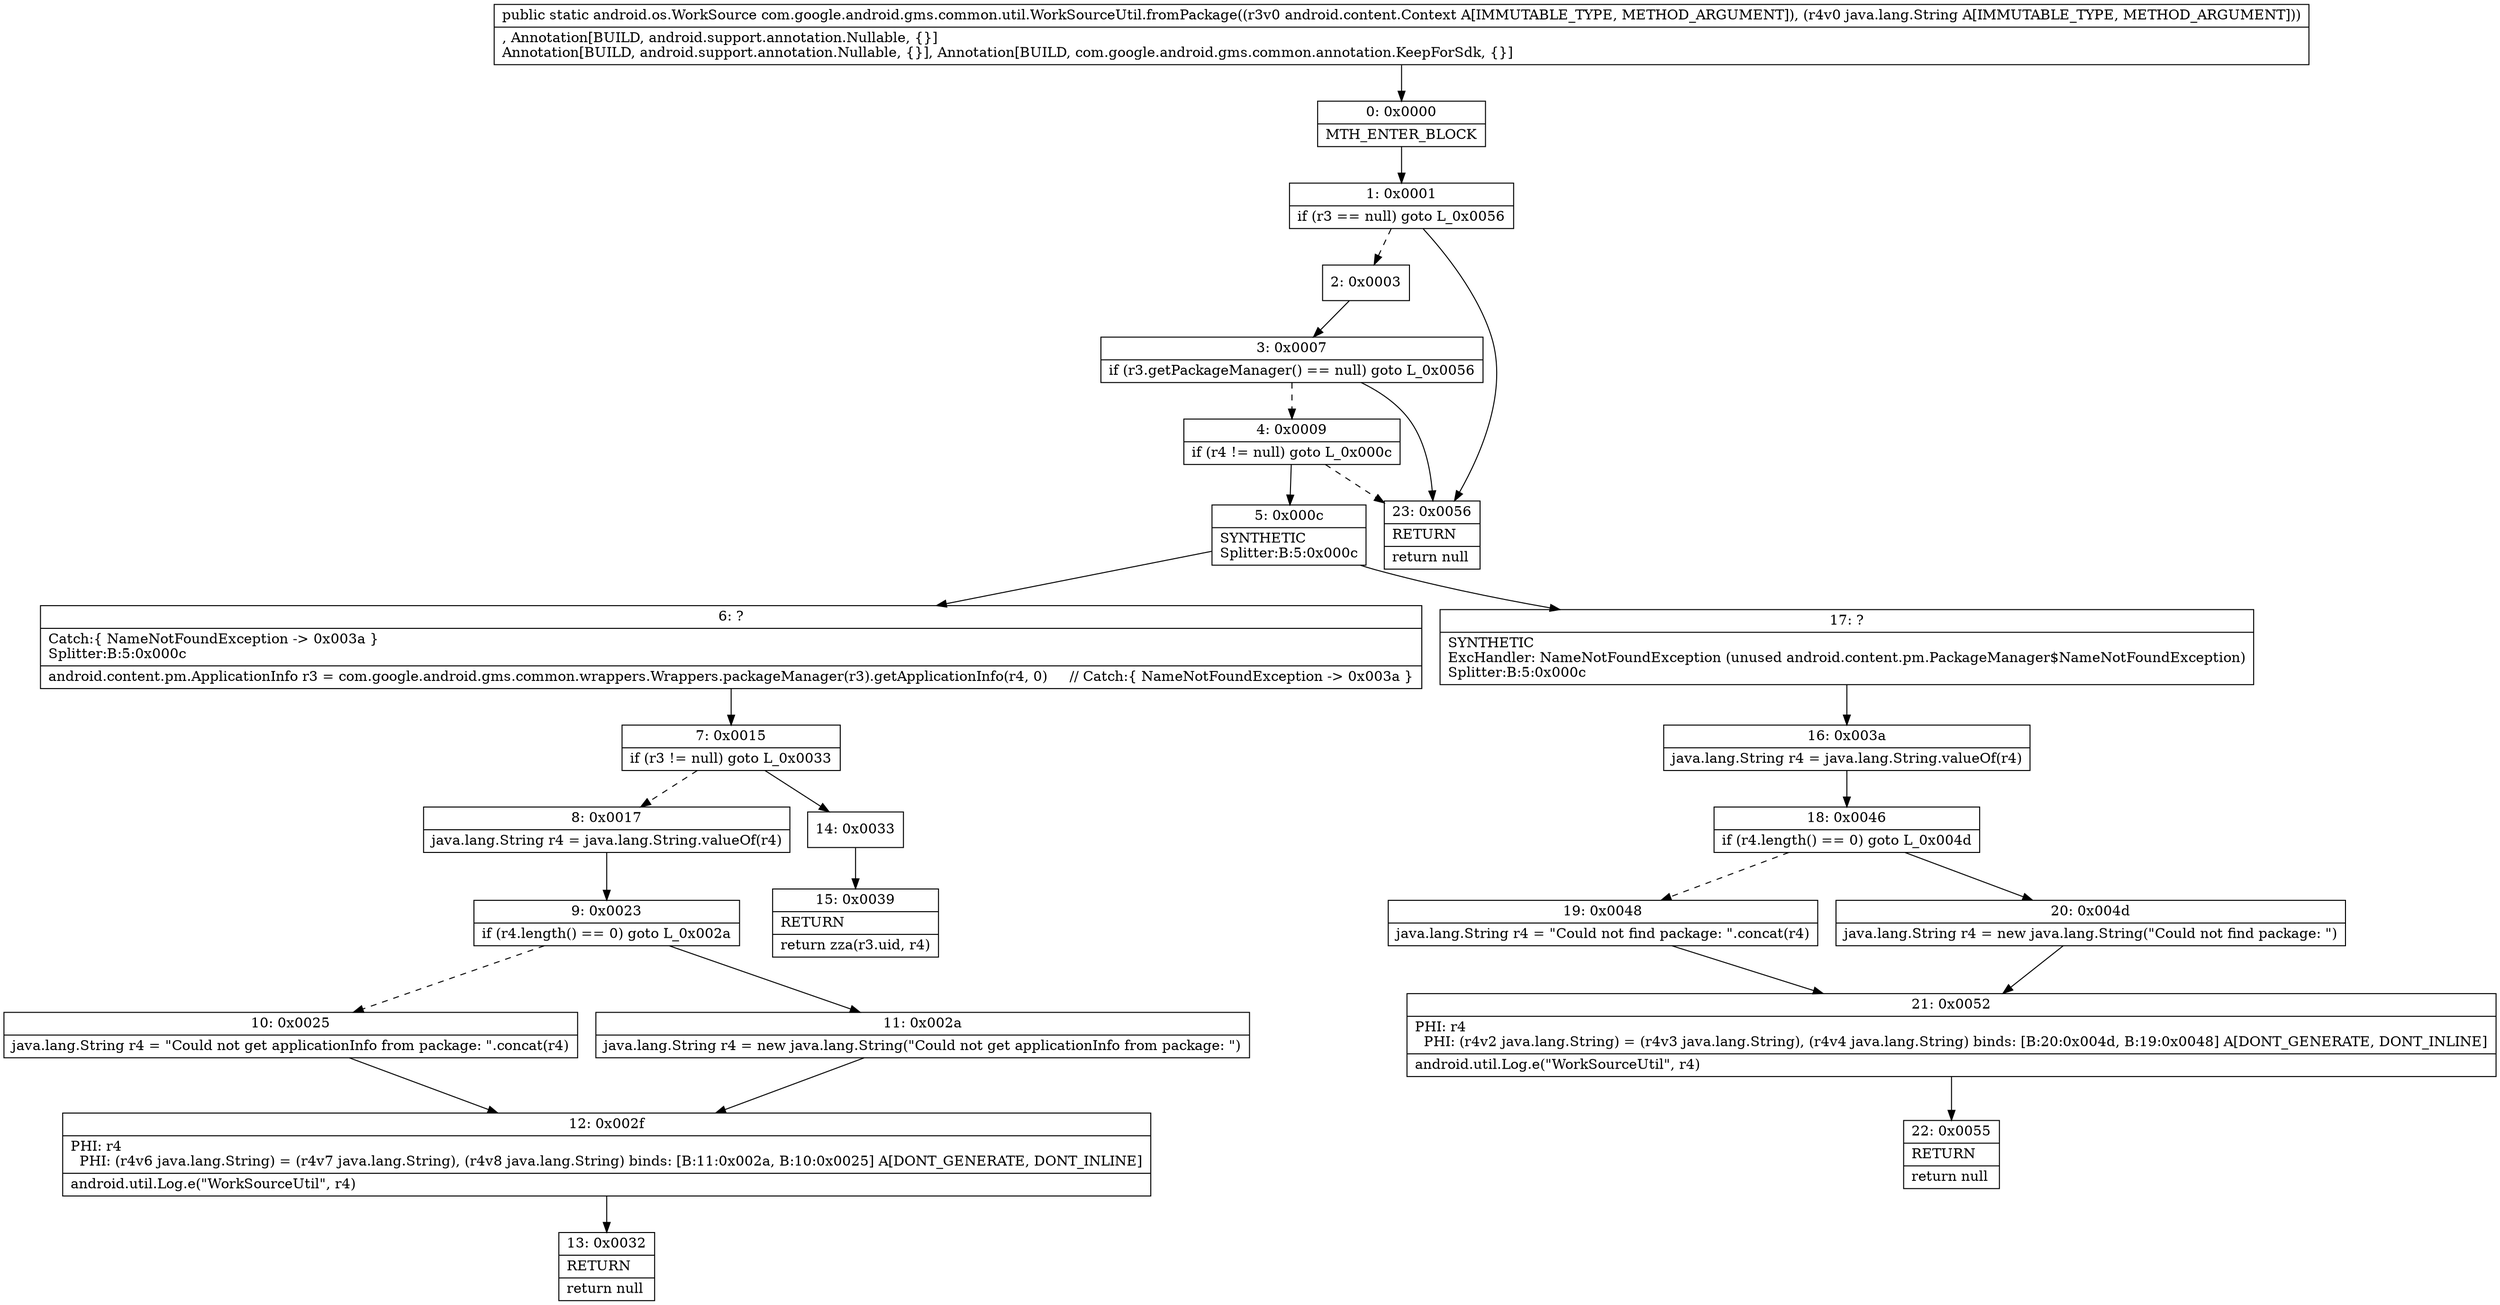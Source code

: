 digraph "CFG forcom.google.android.gms.common.util.WorkSourceUtil.fromPackage(Landroid\/content\/Context;Ljava\/lang\/String;)Landroid\/os\/WorkSource;" {
Node_0 [shape=record,label="{0\:\ 0x0000|MTH_ENTER_BLOCK\l}"];
Node_1 [shape=record,label="{1\:\ 0x0001|if (r3 == null) goto L_0x0056\l}"];
Node_2 [shape=record,label="{2\:\ 0x0003}"];
Node_3 [shape=record,label="{3\:\ 0x0007|if (r3.getPackageManager() == null) goto L_0x0056\l}"];
Node_4 [shape=record,label="{4\:\ 0x0009|if (r4 != null) goto L_0x000c\l}"];
Node_5 [shape=record,label="{5\:\ 0x000c|SYNTHETIC\lSplitter:B:5:0x000c\l}"];
Node_6 [shape=record,label="{6\:\ ?|Catch:\{ NameNotFoundException \-\> 0x003a \}\lSplitter:B:5:0x000c\l|android.content.pm.ApplicationInfo r3 = com.google.android.gms.common.wrappers.Wrappers.packageManager(r3).getApplicationInfo(r4, 0)     \/\/ Catch:\{ NameNotFoundException \-\> 0x003a \}\l}"];
Node_7 [shape=record,label="{7\:\ 0x0015|if (r3 != null) goto L_0x0033\l}"];
Node_8 [shape=record,label="{8\:\ 0x0017|java.lang.String r4 = java.lang.String.valueOf(r4)\l}"];
Node_9 [shape=record,label="{9\:\ 0x0023|if (r4.length() == 0) goto L_0x002a\l}"];
Node_10 [shape=record,label="{10\:\ 0x0025|java.lang.String r4 = \"Could not get applicationInfo from package: \".concat(r4)\l}"];
Node_11 [shape=record,label="{11\:\ 0x002a|java.lang.String r4 = new java.lang.String(\"Could not get applicationInfo from package: \")\l}"];
Node_12 [shape=record,label="{12\:\ 0x002f|PHI: r4 \l  PHI: (r4v6 java.lang.String) = (r4v7 java.lang.String), (r4v8 java.lang.String) binds: [B:11:0x002a, B:10:0x0025] A[DONT_GENERATE, DONT_INLINE]\l|android.util.Log.e(\"WorkSourceUtil\", r4)\l}"];
Node_13 [shape=record,label="{13\:\ 0x0032|RETURN\l|return null\l}"];
Node_14 [shape=record,label="{14\:\ 0x0033}"];
Node_15 [shape=record,label="{15\:\ 0x0039|RETURN\l|return zza(r3.uid, r4)\l}"];
Node_16 [shape=record,label="{16\:\ 0x003a|java.lang.String r4 = java.lang.String.valueOf(r4)\l}"];
Node_17 [shape=record,label="{17\:\ ?|SYNTHETIC\lExcHandler: NameNotFoundException (unused android.content.pm.PackageManager$NameNotFoundException)\lSplitter:B:5:0x000c\l}"];
Node_18 [shape=record,label="{18\:\ 0x0046|if (r4.length() == 0) goto L_0x004d\l}"];
Node_19 [shape=record,label="{19\:\ 0x0048|java.lang.String r4 = \"Could not find package: \".concat(r4)\l}"];
Node_20 [shape=record,label="{20\:\ 0x004d|java.lang.String r4 = new java.lang.String(\"Could not find package: \")\l}"];
Node_21 [shape=record,label="{21\:\ 0x0052|PHI: r4 \l  PHI: (r4v2 java.lang.String) = (r4v3 java.lang.String), (r4v4 java.lang.String) binds: [B:20:0x004d, B:19:0x0048] A[DONT_GENERATE, DONT_INLINE]\l|android.util.Log.e(\"WorkSourceUtil\", r4)\l}"];
Node_22 [shape=record,label="{22\:\ 0x0055|RETURN\l|return null\l}"];
Node_23 [shape=record,label="{23\:\ 0x0056|RETURN\l|return null\l}"];
MethodNode[shape=record,label="{public static android.os.WorkSource com.google.android.gms.common.util.WorkSourceUtil.fromPackage((r3v0 android.content.Context A[IMMUTABLE_TYPE, METHOD_ARGUMENT]), (r4v0 java.lang.String A[IMMUTABLE_TYPE, METHOD_ARGUMENT]))  | , Annotation[BUILD, android.support.annotation.Nullable, \{\}]\lAnnotation[BUILD, android.support.annotation.Nullable, \{\}], Annotation[BUILD, com.google.android.gms.common.annotation.KeepForSdk, \{\}]\l}"];
MethodNode -> Node_0;
Node_0 -> Node_1;
Node_1 -> Node_2[style=dashed];
Node_1 -> Node_23;
Node_2 -> Node_3;
Node_3 -> Node_4[style=dashed];
Node_3 -> Node_23;
Node_4 -> Node_5;
Node_4 -> Node_23[style=dashed];
Node_5 -> Node_6;
Node_5 -> Node_17;
Node_6 -> Node_7;
Node_7 -> Node_8[style=dashed];
Node_7 -> Node_14;
Node_8 -> Node_9;
Node_9 -> Node_10[style=dashed];
Node_9 -> Node_11;
Node_10 -> Node_12;
Node_11 -> Node_12;
Node_12 -> Node_13;
Node_14 -> Node_15;
Node_16 -> Node_18;
Node_17 -> Node_16;
Node_18 -> Node_19[style=dashed];
Node_18 -> Node_20;
Node_19 -> Node_21;
Node_20 -> Node_21;
Node_21 -> Node_22;
}

